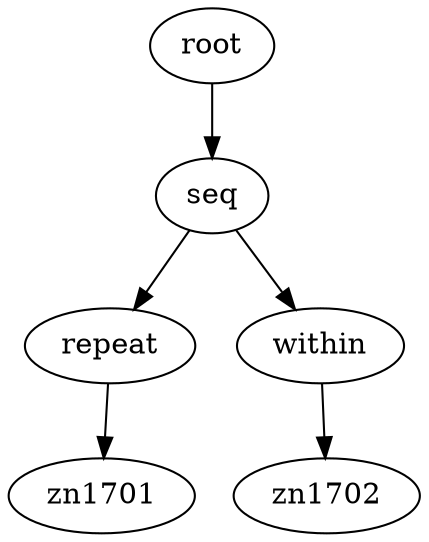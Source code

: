 strict digraph  {
	graph [epsilon=0.001];
	root -> seq;
	seq -> repeat;
	seq -> within;
	repeat -> zn1701;
	within -> zn1702;
}
